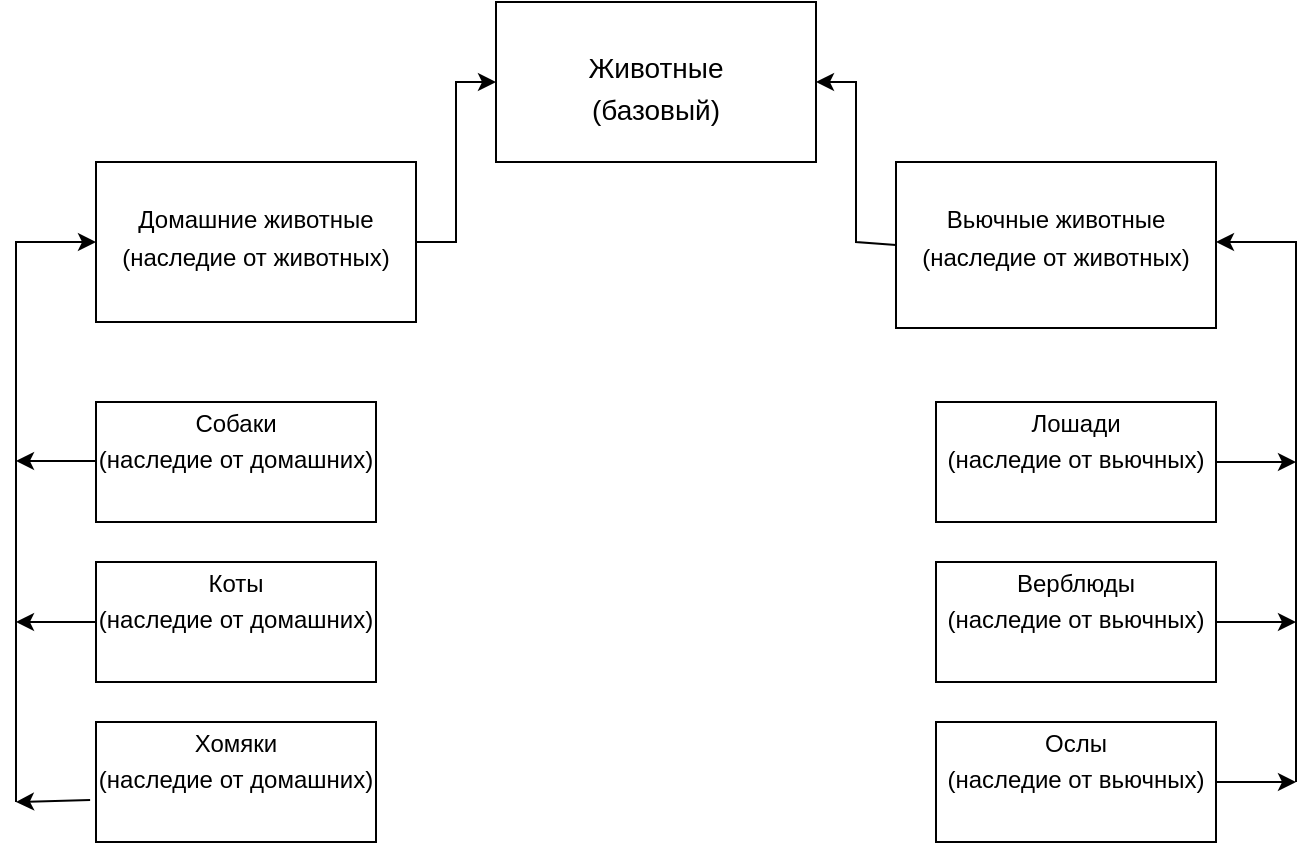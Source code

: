 <mxfile version="20.7.3"><diagram name="Page-1" id="e7e014a7-5840-1c2e-5031-d8a46d1fe8dd"><mxGraphModel dx="1026" dy="692" grid="1" gridSize="10" guides="1" tooltips="1" connect="1" arrows="1" fold="1" page="1" pageScale="1" pageWidth="1169" pageHeight="826" background="none" math="0" shadow="0"><root><mxCell id="0"/><mxCell id="1" parent="0"/><mxCell id="tGdlwRBx1bDIZQyUGaqJ-41" value="&lt;p style=&quot;margin: 4px 0px 0px; font-size: 14px;&quot;&gt;&lt;br&gt;&lt;/p&gt;&lt;p style=&quot;margin: 4px 0px 0px; font-size: 14px;&quot;&gt;Животные&lt;/p&gt;&lt;p style=&quot;margin: 4px 0px 0px; font-size: 14px;&quot;&gt;(базовый)&lt;/p&gt;" style="verticalAlign=top;align=center;overflow=fill;fontSize=12;fontFamily=Helvetica;html=1;" parent="1" vertex="1"><mxGeometry x="320" y="280" width="160" height="80" as="geometry"/></mxCell><mxCell id="tGdlwRBx1bDIZQyUGaqJ-42" value="&lt;p style=&quot;margin:0px;margin-top:4px;text-align:center;&quot;&gt;&lt;br&gt;&lt;/p&gt;&lt;p style=&quot;margin:0px;margin-top:4px;text-align:center;&quot;&gt;Домашние животные&lt;/p&gt;&lt;p style=&quot;margin:0px;margin-top:4px;text-align:center;&quot;&gt;(наследие от животных)&lt;/p&gt;" style="verticalAlign=top;align=left;overflow=fill;fontSize=12;fontFamily=Helvetica;html=1;" parent="1" vertex="1"><mxGeometry x="120" y="360" width="160" height="80" as="geometry"/></mxCell><mxCell id="tGdlwRBx1bDIZQyUGaqJ-43" value="&lt;p style=&quot;margin: 4px 0px 0px; text-align: center;&quot;&gt;&lt;font style=&quot;font-size: 12px;&quot;&gt;&lt;br&gt;&lt;/font&gt;&lt;/p&gt;&lt;p style=&quot;margin: 4px 0px 0px; text-align: center;&quot;&gt;&lt;font style=&quot;font-size: 12px;&quot;&gt;Вьючные животные&lt;/font&gt;&lt;/p&gt;&lt;p style=&quot;margin: 4px 0px 0px; text-align: center;&quot;&gt;&lt;font style=&quot;font-size: 12px;&quot;&gt;(наследие от животных)&lt;/font&gt;&lt;/p&gt;" style="verticalAlign=top;align=left;overflow=fill;fontSize=12;fontFamily=Helvetica;html=1;" parent="1" vertex="1"><mxGeometry x="520" y="360" width="160" height="83" as="geometry"/></mxCell><mxCell id="tGdlwRBx1bDIZQyUGaqJ-44" value="&lt;p style=&quot;margin:0px;margin-top:4px;text-align:center;&quot;&gt;Собаки&lt;/p&gt;&lt;p style=&quot;margin:0px;margin-top:4px;text-align:center;&quot;&gt;(наследие от домашних)&lt;/p&gt;" style="verticalAlign=top;align=left;overflow=fill;fontSize=12;fontFamily=Helvetica;html=1;" parent="1" vertex="1"><mxGeometry x="120" y="480" width="140" height="60" as="geometry"/></mxCell><mxCell id="tGdlwRBx1bDIZQyUGaqJ-45" value="&lt;p style=&quot;border-color: var(--border-color); margin: 4px 0px 0px; text-align: center;&quot;&gt;Коты&lt;/p&gt;&lt;p style=&quot;border-color: var(--border-color); margin: 4px 0px 0px; text-align: center;&quot;&gt;(наследие от домашних)&lt;/p&gt;" style="verticalAlign=top;align=left;overflow=fill;fontSize=12;fontFamily=Helvetica;html=1;" parent="1" vertex="1"><mxGeometry x="120" y="560" width="140" height="60" as="geometry"/></mxCell><mxCell id="tGdlwRBx1bDIZQyUGaqJ-46" value="&lt;p style=&quot;border-color: var(--border-color); margin: 4px 0px 0px; text-align: center;&quot;&gt;Хомяки&lt;/p&gt;&lt;p style=&quot;border-color: var(--border-color); margin: 4px 0px 0px; text-align: center;&quot;&gt;(наследие от домашних)&lt;/p&gt;" style="verticalAlign=top;align=left;overflow=fill;fontSize=12;fontFamily=Helvetica;html=1;" parent="1" vertex="1"><mxGeometry x="120" y="640" width="140" height="60" as="geometry"/></mxCell><mxCell id="tGdlwRBx1bDIZQyUGaqJ-47" value="&lt;p style=&quot;border-color: var(--border-color); margin: 4px 0px 0px; text-align: center;&quot;&gt;Лошади&lt;/p&gt;&lt;p style=&quot;border-color: var(--border-color); margin: 4px 0px 0px; text-align: center;&quot;&gt;(наследие от вьючных)&lt;/p&gt;" style="verticalAlign=top;align=left;overflow=fill;fontSize=12;fontFamily=Helvetica;html=1;" parent="1" vertex="1"><mxGeometry x="540" y="480" width="140" height="60" as="geometry"/></mxCell><mxCell id="tGdlwRBx1bDIZQyUGaqJ-48" value="&lt;p style=&quot;border-color: var(--border-color); margin: 4px 0px 0px; text-align: center;&quot;&gt;Верблюды&lt;/p&gt;&lt;p style=&quot;border-color: var(--border-color); margin: 4px 0px 0px; text-align: center;&quot;&gt;(наследие от вьючных)&lt;/p&gt;" style="verticalAlign=top;align=left;overflow=fill;fontSize=12;fontFamily=Helvetica;html=1;" parent="1" vertex="1"><mxGeometry x="540" y="560" width="140" height="60" as="geometry"/></mxCell><mxCell id="tGdlwRBx1bDIZQyUGaqJ-50" value="&lt;p style=&quot;border-color: var(--border-color); margin: 4px 0px 0px; text-align: center;&quot;&gt;Ослы&lt;/p&gt;&lt;p style=&quot;border-color: var(--border-color); margin: 4px 0px 0px; text-align: center;&quot;&gt;(наследие от вьючных)&lt;/p&gt;" style="verticalAlign=top;align=left;overflow=fill;fontSize=12;fontFamily=Helvetica;html=1;" parent="1" vertex="1"><mxGeometry x="540" y="640" width="140" height="60" as="geometry"/></mxCell><mxCell id="6s2-XC50rbLZh-7hoy3M-1" value="" style="endArrow=classic;html=1;rounded=0;fontSize=14;exitX=0;exitY=0.5;exitDx=0;exitDy=0;entryX=1;entryY=0.5;entryDx=0;entryDy=0;" edge="1" parent="1" source="tGdlwRBx1bDIZQyUGaqJ-43" target="tGdlwRBx1bDIZQyUGaqJ-41"><mxGeometry width="50" height="50" relative="1" as="geometry"><mxPoint x="520" y="350" as="sourcePoint"/><mxPoint x="570" y="300" as="targetPoint"/><Array as="points"><mxPoint x="500" y="400"/><mxPoint x="500" y="360"/><mxPoint x="500" y="320"/></Array></mxGeometry></mxCell><mxCell id="6s2-XC50rbLZh-7hoy3M-2" value="" style="endArrow=classic;html=1;rounded=0;fontSize=14;exitX=1;exitY=0.5;exitDx=0;exitDy=0;" edge="1" parent="1" source="tGdlwRBx1bDIZQyUGaqJ-42"><mxGeometry width="50" height="50" relative="1" as="geometry"><mxPoint x="270" y="370" as="sourcePoint"/><mxPoint x="320" y="320" as="targetPoint"/><Array as="points"><mxPoint x="300" y="400"/><mxPoint x="300" y="320"/></Array></mxGeometry></mxCell><mxCell id="6s2-XC50rbLZh-7hoy3M-3" value="" style="endArrow=classic;html=1;rounded=0;fontSize=12;" edge="1" parent="1"><mxGeometry width="50" height="50" relative="1" as="geometry"><mxPoint x="80" y="680" as="sourcePoint"/><mxPoint x="120" y="400" as="targetPoint"/><Array as="points"><mxPoint x="80" y="400"/></Array></mxGeometry></mxCell><mxCell id="6s2-XC50rbLZh-7hoy3M-4" value="" style="endArrow=classic;html=1;rounded=0;fontSize=12;exitX=-0.021;exitY=0.65;exitDx=0;exitDy=0;exitPerimeter=0;" edge="1" parent="1" source="tGdlwRBx1bDIZQyUGaqJ-46"><mxGeometry width="50" height="50" relative="1" as="geometry"><mxPoint x="30" y="730" as="sourcePoint"/><mxPoint x="80" y="680" as="targetPoint"/></mxGeometry></mxCell><mxCell id="6s2-XC50rbLZh-7hoy3M-5" value="" style="endArrow=classic;html=1;rounded=0;fontSize=12;" edge="1" parent="1"><mxGeometry width="50" height="50" relative="1" as="geometry"><mxPoint x="120" y="590" as="sourcePoint"/><mxPoint x="80" y="590" as="targetPoint"/></mxGeometry></mxCell><mxCell id="6s2-XC50rbLZh-7hoy3M-6" value="" style="endArrow=classic;html=1;rounded=0;fontSize=12;" edge="1" parent="1"><mxGeometry width="50" height="50" relative="1" as="geometry"><mxPoint x="120" y="509.5" as="sourcePoint"/><mxPoint x="80" y="509.5" as="targetPoint"/></mxGeometry></mxCell><mxCell id="6s2-XC50rbLZh-7hoy3M-7" value="" style="endArrow=classic;html=1;rounded=0;fontSize=12;" edge="1" parent="1"><mxGeometry width="50" height="50" relative="1" as="geometry"><mxPoint x="720" y="670" as="sourcePoint"/><mxPoint x="680" y="400" as="targetPoint"/><Array as="points"><mxPoint x="720" y="400"/></Array></mxGeometry></mxCell><mxCell id="6s2-XC50rbLZh-7hoy3M-8" value="" style="endArrow=classic;html=1;rounded=0;fontSize=12;exitX=1;exitY=0.5;exitDx=0;exitDy=0;" edge="1" parent="1" source="tGdlwRBx1bDIZQyUGaqJ-50"><mxGeometry width="50" height="50" relative="1" as="geometry"><mxPoint x="670" y="730" as="sourcePoint"/><mxPoint x="720" y="670" as="targetPoint"/></mxGeometry></mxCell><mxCell id="6s2-XC50rbLZh-7hoy3M-9" value="" style="endArrow=classic;html=1;rounded=0;fontSize=12;exitX=1;exitY=0.5;exitDx=0;exitDy=0;" edge="1" parent="1" source="tGdlwRBx1bDIZQyUGaqJ-47"><mxGeometry width="50" height="50" relative="1" as="geometry"><mxPoint x="690" y="695" as="sourcePoint"/><mxPoint x="720" y="510" as="targetPoint"/></mxGeometry></mxCell><mxCell id="6s2-XC50rbLZh-7hoy3M-10" value="" style="endArrow=classic;html=1;rounded=0;fontSize=12;exitX=1;exitY=0.5;exitDx=0;exitDy=0;" edge="1" parent="1" source="tGdlwRBx1bDIZQyUGaqJ-48"><mxGeometry width="50" height="50" relative="1" as="geometry"><mxPoint x="700" y="705" as="sourcePoint"/><mxPoint x="720" y="590" as="targetPoint"/></mxGeometry></mxCell></root></mxGraphModel></diagram></mxfile>